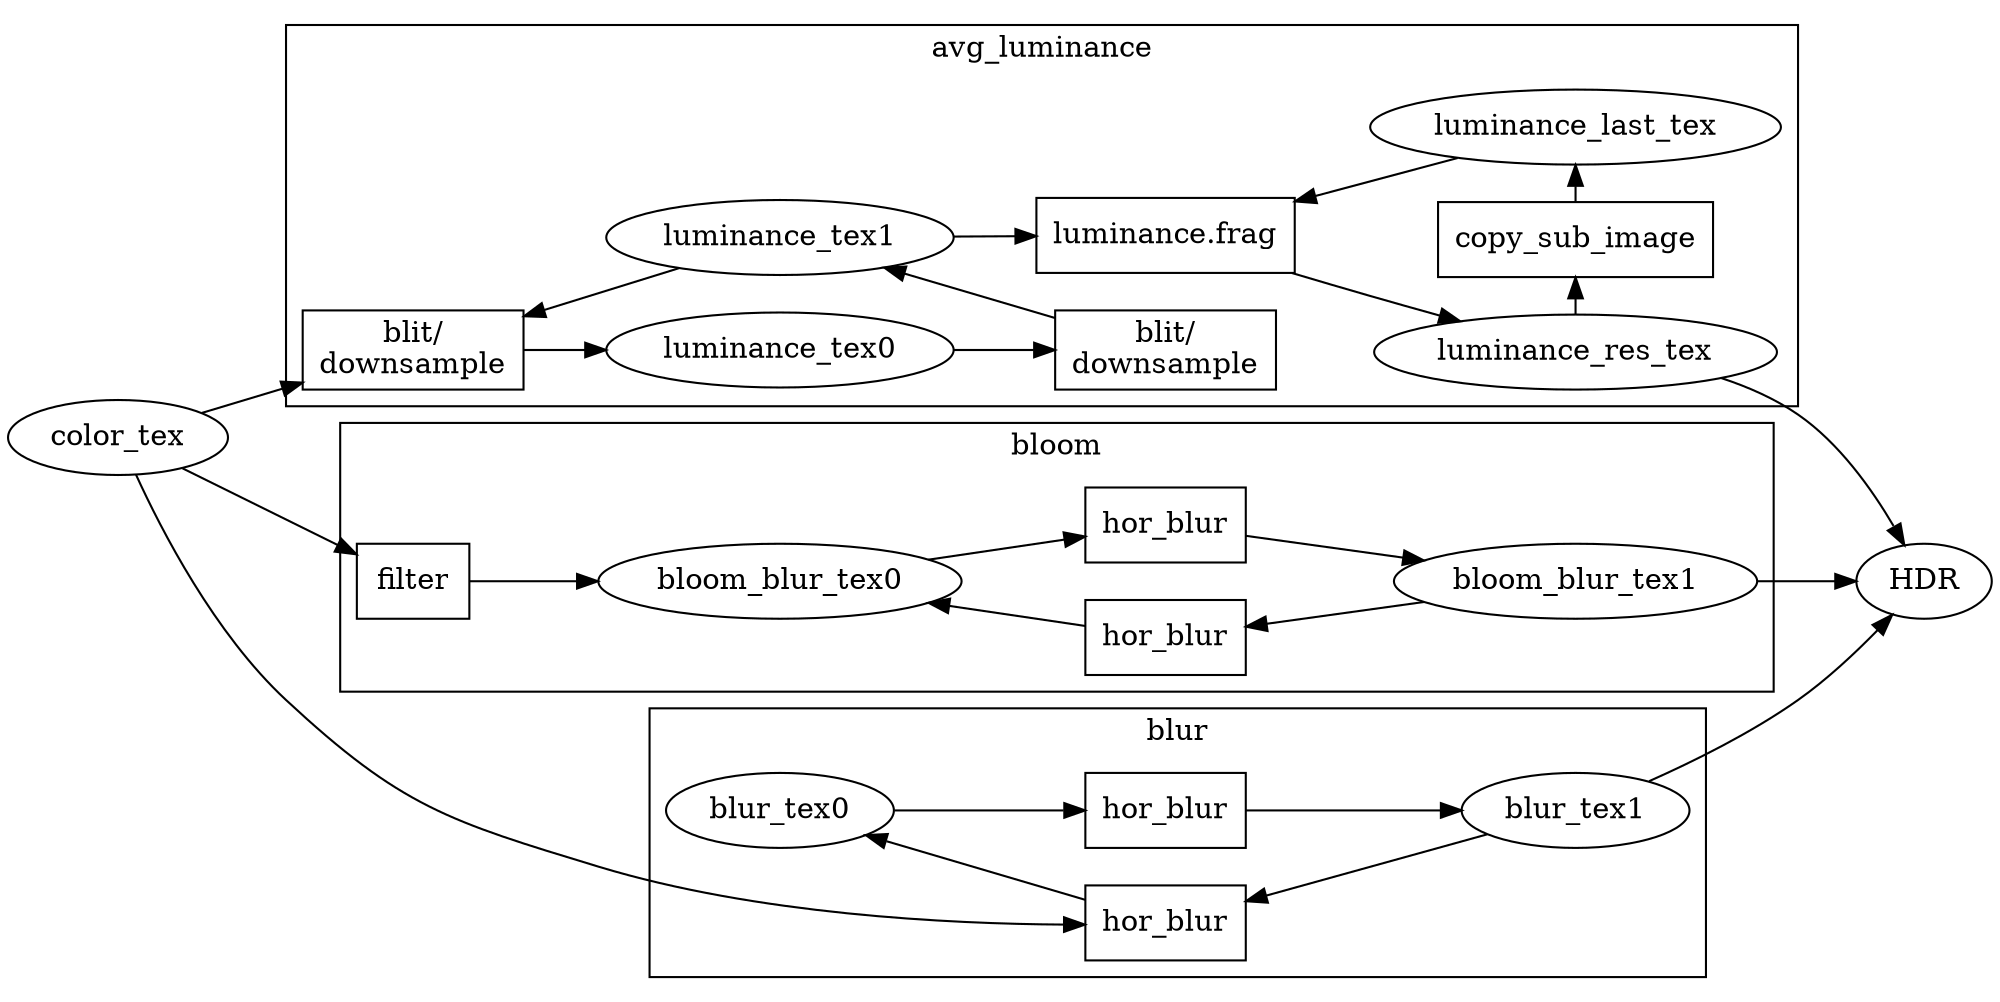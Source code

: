 digraph {
    rankdir = LR;
    subgraph cluster_luminance {
        label = "avg_luminance";
        lum_downsample0 [label="blit/\ndownsample",shape=box];
        lum_downsample1 [label="blit/\ndownsample",shape=box];
        lum_tex0 [label=luminance_tex0];
        lum_tex1 [label=luminance_tex1];
        lum_res_tex [label="luminance_res_tex"];
        lum_last_tex [label="luminance_last_tex"];
        lum_copy [label=copy_sub_image,shape=box];
        lum_frag [label="luminance.frag",shape=box];
        { rank = same; lum_tex0 lum_tex1; }
        { rank = same; lum_last_tex lum_res_tex lum_copy; }
        lum_downsample0 -> lum_tex0;
        lum_tex0 -> lum_downsample1;
        lum_downsample1 -> lum_tex1;
        lum_tex1 -> lum_downsample0;
        lum_tex1 -> lum_frag;
        lum_last_tex -> lum_frag;
        lum_frag -> lum_res_tex;
        lum_res_tex -> lum_copy;
        lum_copy -> lum_last_tex;
    }
    subgraph cluster_bloom {
        label = "bloom";
        bloom_filter [label=filter,shape=box];
        bloom_hor_blur0 [label=hor_blur,shape=box];
        bloom_hor_blur1 [label=hor_blur,shape=box];
        { rank = same; bloom_hor_blur0 bloom_hor_blur1; }
        bloom_filter -> bloom_blur_tex0;
        bloom_blur_tex0 -> bloom_hor_blur0;
        bloom_hor_blur0 -> bloom_blur_tex1;
        bloom_blur_tex1 -> bloom_hor_blur1;
        bloom_hor_blur1 -> bloom_blur_tex0;
    }
    subgraph cluster_blur {
        label = "blur";
        hor_blur0 [label=hor_blur,shape=box];
        hor_blur1 [label=hor_blur,shape=box];
        { rank = min; blur_tex0; }
        { rank = same; hor_blur0 hor_blur1; }
        { rank = max; blur_tex1; }
        hor_blur0 -> blur_tex0;
        blur_tex0 -> hor_blur1;
        hor_blur1 -> blur_tex1;
        blur_tex1 -> hor_blur0;
    }
    color_tex;
    hdr [label=HDR];
    color_tex -> lum_downsample0;
    color_tex -> bloom_filter;
    color_tex -> hor_blur0 [constraint=false];
    lum_res_tex -> hdr;
    bloom_blur_tex1 -> hdr;
    blur_tex1 -> hdr;
    bloom_filter -> blur_tex0 [style=invis];
}
